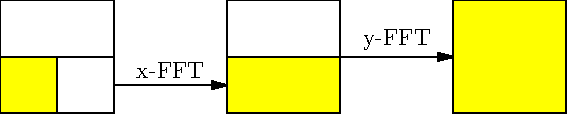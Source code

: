 size(10cm,0);


pair center(path g) {return 0.5*(min(g)+max(g));}


void drawboxes(pair z=(0,0), pair p=(1,1))
{
  path g=box((0,0),p);
  draw(shift(z)*g);
}
path g, p;
pair b=(1,1), a=(0,0), z=(0,0);

g=box(a,b);
draw(shift(z)*g);
g=box(a,0.5*b);
filldraw(shift(z)*g,yellow);
g=box(a,(1,0.5));
p=shift(z)*g;
draw(p);
pair p1=(max(p).x,center(p).y);


z=(2,0);
g=box(a,(1,0.5));
p=shift(z)*g;
filldraw(shift(z)*g,yellow);
pair p2=(min(p).x,center(p).y);
draw(p1..p2,EndArrow);
label("x-FFT",(p1+p2)/2,N);
g=box(a,b);
p=shift(z)*g;
draw(p);
p1=(max(p).x,center(p).y);


z=(4,0);
g=box(a,b);
p=shift(z)*g;
filldraw(p,yellow);
pair p2=(min(p).x,center(p).y);
draw(p1..p2,EndArrow);

label("y-FFT",(p1+p2)/2,N);

/*
int n=10;
for(int i=0; i < n-1; ++i) {
  z=(2+i/n,0);
  g=box(a,(0.1,1));
  draw(shift(z)*g,blue);
}
*/



/*
g=box(a,b);
draw(shift(z)*g);
int n=10;
for(int i=0; i < n-1; ++i) {
  z=(0,0.5*i/n);
  g=box(a,(1,0.1));
  draw(shift(z)*g,red);
}
*/


